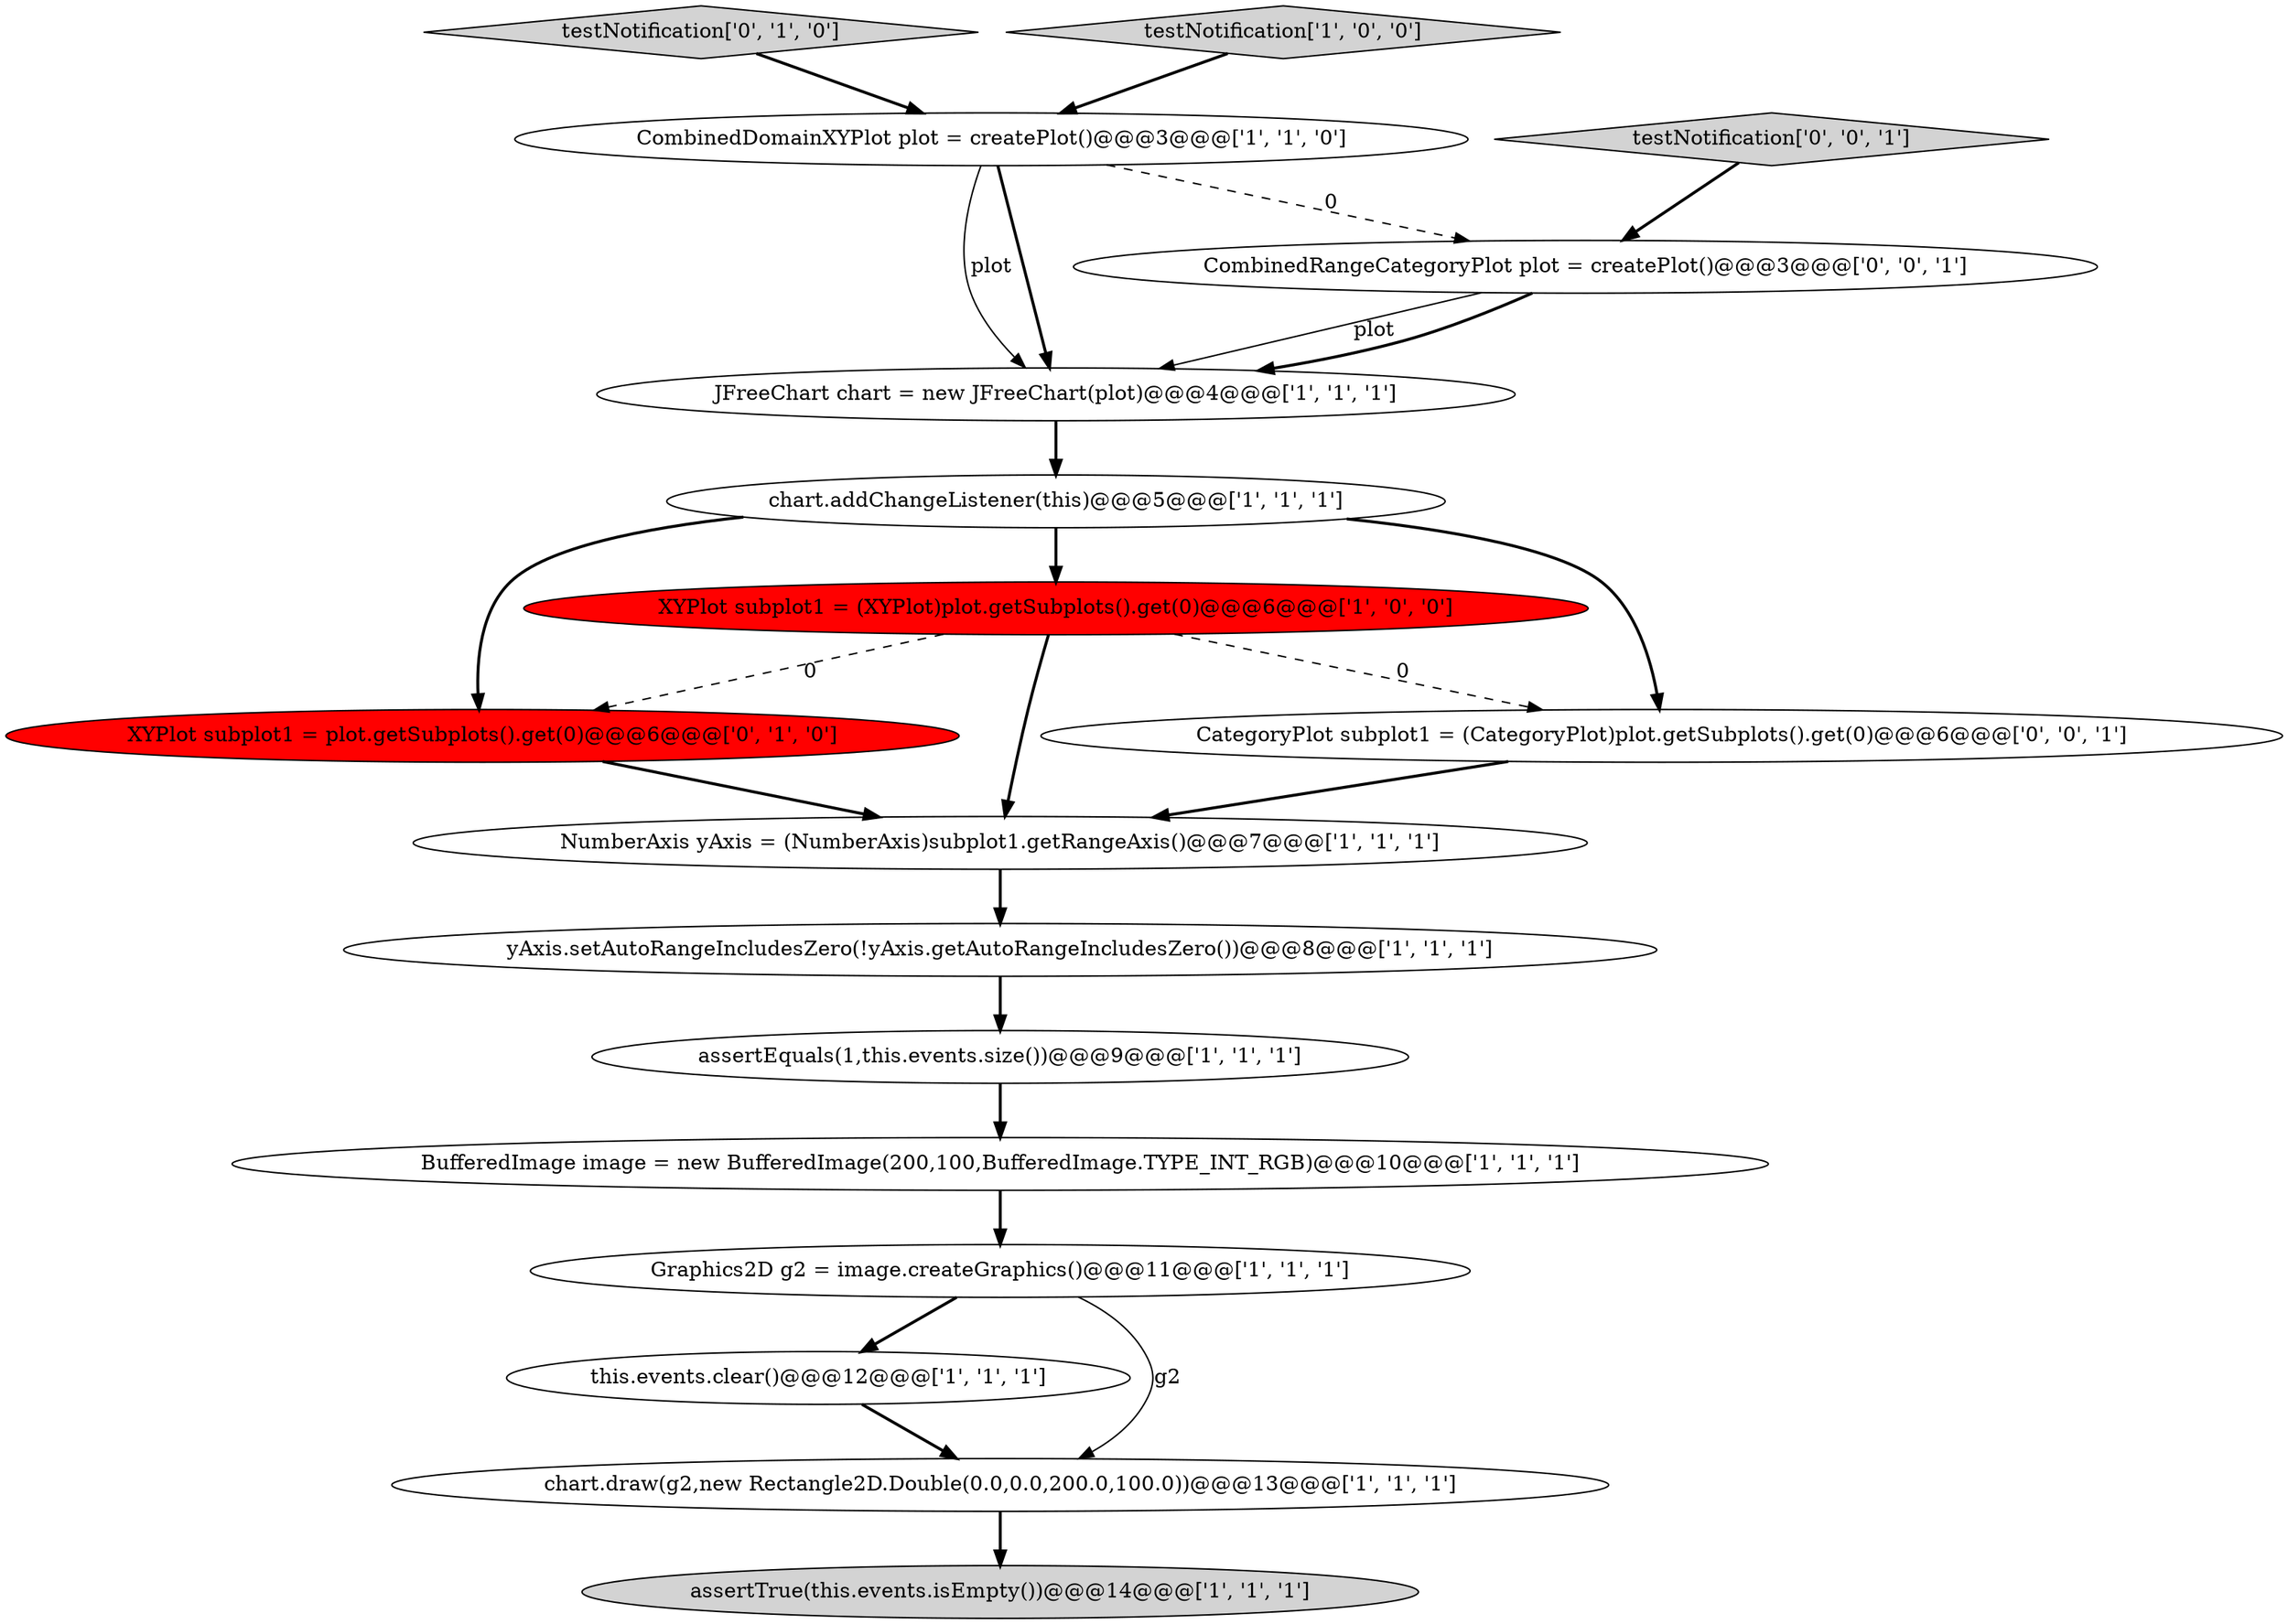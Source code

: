 digraph {
17 [style = filled, label = "CombinedRangeCategoryPlot plot = createPlot()@@@3@@@['0', '0', '1']", fillcolor = white, shape = ellipse image = "AAA0AAABBB3BBB"];
5 [style = filled, label = "NumberAxis yAxis = (NumberAxis)subplot1.getRangeAxis()@@@7@@@['1', '1', '1']", fillcolor = white, shape = ellipse image = "AAA0AAABBB1BBB"];
3 [style = filled, label = "yAxis.setAutoRangeIncludesZero(!yAxis.getAutoRangeIncludesZero())@@@8@@@['1', '1', '1']", fillcolor = white, shape = ellipse image = "AAA0AAABBB1BBB"];
11 [style = filled, label = "chart.addChangeListener(this)@@@5@@@['1', '1', '1']", fillcolor = white, shape = ellipse image = "AAA0AAABBB1BBB"];
6 [style = filled, label = "BufferedImage image = new BufferedImage(200,100,BufferedImage.TYPE_INT_RGB)@@@10@@@['1', '1', '1']", fillcolor = white, shape = ellipse image = "AAA0AAABBB1BBB"];
10 [style = filled, label = "assertTrue(this.events.isEmpty())@@@14@@@['1', '1', '1']", fillcolor = lightgray, shape = ellipse image = "AAA0AAABBB1BBB"];
2 [style = filled, label = "CombinedDomainXYPlot plot = createPlot()@@@3@@@['1', '1', '0']", fillcolor = white, shape = ellipse image = "AAA0AAABBB1BBB"];
14 [style = filled, label = "XYPlot subplot1 = plot.getSubplots().get(0)@@@6@@@['0', '1', '0']", fillcolor = red, shape = ellipse image = "AAA1AAABBB2BBB"];
15 [style = filled, label = "CategoryPlot subplot1 = (CategoryPlot)plot.getSubplots().get(0)@@@6@@@['0', '0', '1']", fillcolor = white, shape = ellipse image = "AAA0AAABBB3BBB"];
12 [style = filled, label = "this.events.clear()@@@12@@@['1', '1', '1']", fillcolor = white, shape = ellipse image = "AAA0AAABBB1BBB"];
16 [style = filled, label = "testNotification['0', '0', '1']", fillcolor = lightgray, shape = diamond image = "AAA0AAABBB3BBB"];
1 [style = filled, label = "Graphics2D g2 = image.createGraphics()@@@11@@@['1', '1', '1']", fillcolor = white, shape = ellipse image = "AAA0AAABBB1BBB"];
13 [style = filled, label = "testNotification['0', '1', '0']", fillcolor = lightgray, shape = diamond image = "AAA0AAABBB2BBB"];
0 [style = filled, label = "testNotification['1', '0', '0']", fillcolor = lightgray, shape = diamond image = "AAA0AAABBB1BBB"];
7 [style = filled, label = "JFreeChart chart = new JFreeChart(plot)@@@4@@@['1', '1', '1']", fillcolor = white, shape = ellipse image = "AAA0AAABBB1BBB"];
9 [style = filled, label = "assertEquals(1,this.events.size())@@@9@@@['1', '1', '1']", fillcolor = white, shape = ellipse image = "AAA0AAABBB1BBB"];
8 [style = filled, label = "XYPlot subplot1 = (XYPlot)plot.getSubplots().get(0)@@@6@@@['1', '0', '0']", fillcolor = red, shape = ellipse image = "AAA1AAABBB1BBB"];
4 [style = filled, label = "chart.draw(g2,new Rectangle2D.Double(0.0,0.0,200.0,100.0))@@@13@@@['1', '1', '1']", fillcolor = white, shape = ellipse image = "AAA0AAABBB1BBB"];
5->3 [style = bold, label=""];
17->7 [style = solid, label="plot"];
4->10 [style = bold, label=""];
7->11 [style = bold, label=""];
11->14 [style = bold, label=""];
8->15 [style = dashed, label="0"];
0->2 [style = bold, label=""];
14->5 [style = bold, label=""];
16->17 [style = bold, label=""];
8->14 [style = dashed, label="0"];
2->17 [style = dashed, label="0"];
15->5 [style = bold, label=""];
11->15 [style = bold, label=""];
9->6 [style = bold, label=""];
17->7 [style = bold, label=""];
3->9 [style = bold, label=""];
6->1 [style = bold, label=""];
2->7 [style = solid, label="plot"];
8->5 [style = bold, label=""];
12->4 [style = bold, label=""];
1->4 [style = solid, label="g2"];
1->12 [style = bold, label=""];
11->8 [style = bold, label=""];
2->7 [style = bold, label=""];
13->2 [style = bold, label=""];
}
